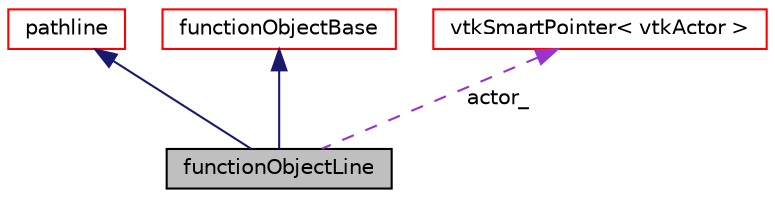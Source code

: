 digraph "functionObjectLine"
{
  bgcolor="transparent";
  edge [fontname="Helvetica",fontsize="10",labelfontname="Helvetica",labelfontsize="10"];
  node [fontname="Helvetica",fontsize="10",shape=record];
  Node1 [label="functionObjectLine",height=0.2,width=0.4,color="black", fillcolor="grey75", style="filled" fontcolor="black"];
  Node2 -> Node1 [dir="back",color="midnightblue",fontsize="10",style="solid",fontname="Helvetica"];
  Node2 [label="pathline",height=0.2,width=0.4,color="red",URL="$classFoam_1_1functionObjects_1_1runTimePostPro_1_1pathline.html",tooltip="Visualisation of line data (eg, streamlines) "];
  Node3 -> Node1 [dir="back",color="midnightblue",fontsize="10",style="solid",fontname="Helvetica"];
  Node3 [label="functionObjectBase",height=0.2,width=0.4,color="red",URL="$classFoam_1_1functionObjects_1_1runTimePostPro_1_1functionObjectBase.html",tooltip="Base class for function object visualisation. "];
  Node4 -> Node1 [dir="back",color="darkorchid3",fontsize="10",style="dashed",label=" actor_" ,fontname="Helvetica"];
  Node4 [label="vtkSmartPointer\< vtkActor \>",height=0.2,width=0.4,color="red",URL="$classvtkSmartPointer.html"];
}
